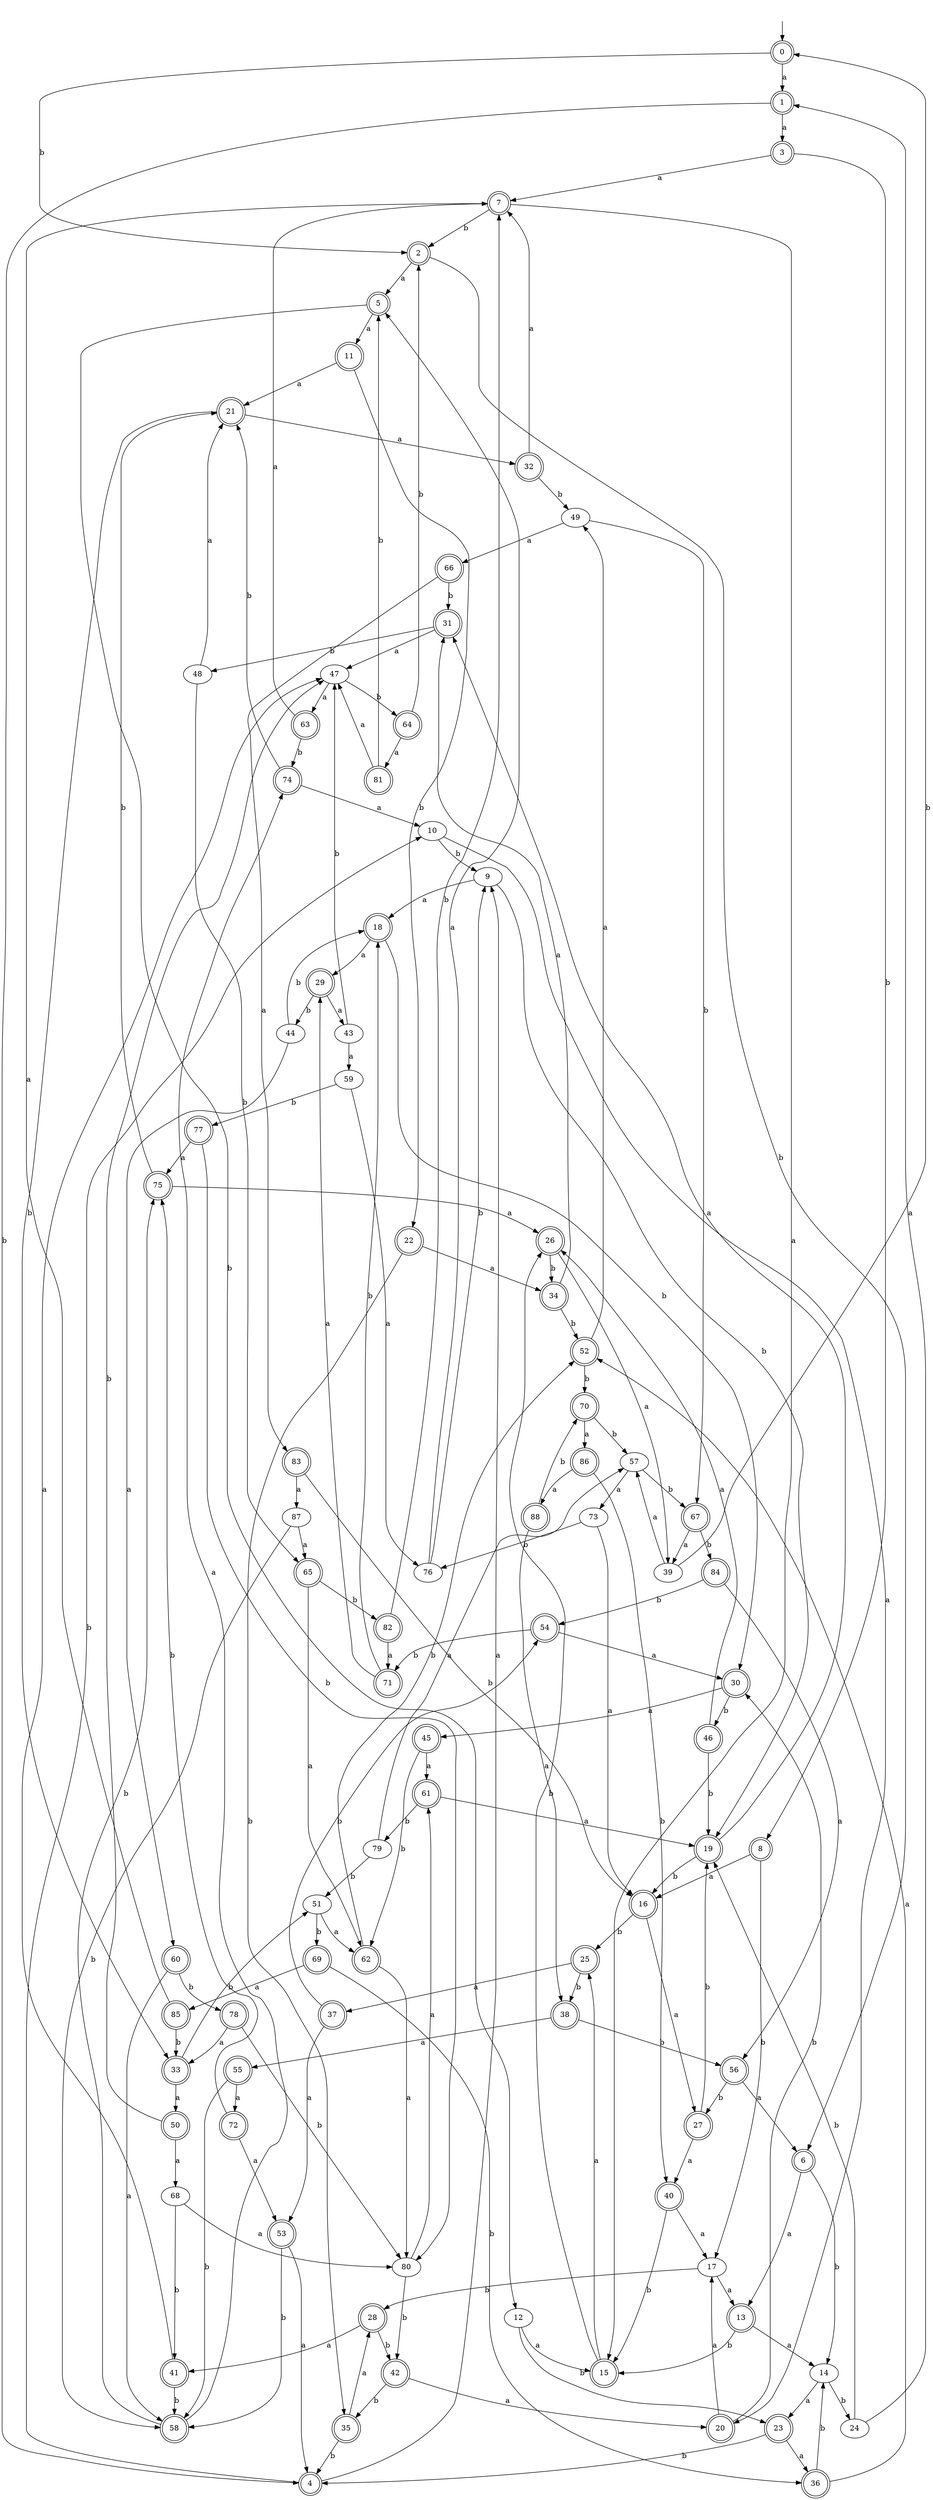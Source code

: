 digraph RandomDFA {
  __start0 [label="", shape=none];
  __start0 -> 0 [label=""];
  0 [shape=circle] [shape=doublecircle]
  0 -> 1 [label="a"]
  0 -> 2 [label="b"]
  1 [shape=doublecircle]
  1 -> 3 [label="a"]
  1 -> 4 [label="b"]
  2 [shape=doublecircle]
  2 -> 5 [label="a"]
  2 -> 6 [label="b"]
  3 [shape=doublecircle]
  3 -> 7 [label="a"]
  3 -> 8 [label="b"]
  4 [shape=doublecircle]
  4 -> 9 [label="a"]
  4 -> 10 [label="b"]
  5 [shape=doublecircle]
  5 -> 11 [label="a"]
  5 -> 12 [label="b"]
  6 [shape=doublecircle]
  6 -> 13 [label="a"]
  6 -> 14 [label="b"]
  7 [shape=doublecircle]
  7 -> 15 [label="a"]
  7 -> 2 [label="b"]
  8 [shape=doublecircle]
  8 -> 16 [label="a"]
  8 -> 17 [label="b"]
  9
  9 -> 18 [label="a"]
  9 -> 19 [label="b"]
  10
  10 -> 20 [label="a"]
  10 -> 9 [label="b"]
  11 [shape=doublecircle]
  11 -> 21 [label="a"]
  11 -> 22 [label="b"]
  12
  12 -> 15 [label="a"]
  12 -> 23 [label="b"]
  13 [shape=doublecircle]
  13 -> 14 [label="a"]
  13 -> 15 [label="b"]
  14
  14 -> 23 [label="a"]
  14 -> 24 [label="b"]
  15 [shape=doublecircle]
  15 -> 25 [label="a"]
  15 -> 26 [label="b"]
  16 [shape=doublecircle]
  16 -> 27 [label="a"]
  16 -> 25 [label="b"]
  17
  17 -> 13 [label="a"]
  17 -> 28 [label="b"]
  18 [shape=doublecircle]
  18 -> 29 [label="a"]
  18 -> 30 [label="b"]
  19 [shape=doublecircle]
  19 -> 31 [label="a"]
  19 -> 16 [label="b"]
  20 [shape=doublecircle]
  20 -> 17 [label="a"]
  20 -> 30 [label="b"]
  21 [shape=doublecircle]
  21 -> 32 [label="a"]
  21 -> 33 [label="b"]
  22 [shape=doublecircle]
  22 -> 34 [label="a"]
  22 -> 35 [label="b"]
  23 [shape=doublecircle]
  23 -> 36 [label="a"]
  23 -> 4 [label="b"]
  24
  24 -> 1 [label="a"]
  24 -> 19 [label="b"]
  25 [shape=doublecircle]
  25 -> 37 [label="a"]
  25 -> 38 [label="b"]
  26 [shape=doublecircle]
  26 -> 39 [label="a"]
  26 -> 34 [label="b"]
  27 [shape=doublecircle]
  27 -> 40 [label="a"]
  27 -> 19 [label="b"]
  28 [shape=doublecircle]
  28 -> 41 [label="a"]
  28 -> 42 [label="b"]
  29 [shape=doublecircle]
  29 -> 43 [label="a"]
  29 -> 44 [label="b"]
  30 [shape=doublecircle]
  30 -> 45 [label="a"]
  30 -> 46 [label="b"]
  31 [shape=doublecircle]
  31 -> 47 [label="a"]
  31 -> 48 [label="b"]
  32 [shape=doublecircle]
  32 -> 7 [label="a"]
  32 -> 49 [label="b"]
  33 [shape=doublecircle]
  33 -> 50 [label="a"]
  33 -> 51 [label="b"]
  34 [shape=doublecircle]
  34 -> 31 [label="a"]
  34 -> 52 [label="b"]
  35 [shape=doublecircle]
  35 -> 28 [label="a"]
  35 -> 4 [label="b"]
  36 [shape=doublecircle]
  36 -> 52 [label="a"]
  36 -> 14 [label="b"]
  37 [shape=doublecircle]
  37 -> 53 [label="a"]
  37 -> 54 [label="b"]
  38 [shape=doublecircle]
  38 -> 55 [label="a"]
  38 -> 56 [label="b"]
  39
  39 -> 57 [label="a"]
  39 -> 0 [label="b"]
  40 [shape=doublecircle]
  40 -> 17 [label="a"]
  40 -> 15 [label="b"]
  41 [shape=doublecircle]
  41 -> 47 [label="a"]
  41 -> 58 [label="b"]
  42 [shape=doublecircle]
  42 -> 20 [label="a"]
  42 -> 35 [label="b"]
  43
  43 -> 59 [label="a"]
  43 -> 47 [label="b"]
  44
  44 -> 60 [label="a"]
  44 -> 18 [label="b"]
  45 [shape=doublecircle]
  45 -> 61 [label="a"]
  45 -> 62 [label="b"]
  46 [shape=doublecircle]
  46 -> 26 [label="a"]
  46 -> 19 [label="b"]
  47
  47 -> 63 [label="a"]
  47 -> 64 [label="b"]
  48
  48 -> 21 [label="a"]
  48 -> 65 [label="b"]
  49
  49 -> 66 [label="a"]
  49 -> 67 [label="b"]
  50 [shape=doublecircle]
  50 -> 68 [label="a"]
  50 -> 47 [label="b"]
  51
  51 -> 62 [label="a"]
  51 -> 69 [label="b"]
  52 [shape=doublecircle]
  52 -> 49 [label="a"]
  52 -> 70 [label="b"]
  53 [shape=doublecircle]
  53 -> 4 [label="a"]
  53 -> 58 [label="b"]
  54 [shape=doublecircle]
  54 -> 30 [label="a"]
  54 -> 71 [label="b"]
  55 [shape=doublecircle]
  55 -> 72 [label="a"]
  55 -> 58 [label="b"]
  56 [shape=doublecircle]
  56 -> 6 [label="a"]
  56 -> 27 [label="b"]
  57
  57 -> 73 [label="a"]
  57 -> 67 [label="b"]
  58 [shape=doublecircle]
  58 -> 74 [label="a"]
  58 -> 75 [label="b"]
  59
  59 -> 76 [label="a"]
  59 -> 77 [label="b"]
  60 [shape=doublecircle]
  60 -> 58 [label="a"]
  60 -> 78 [label="b"]
  61 [shape=doublecircle]
  61 -> 19 [label="a"]
  61 -> 79 [label="b"]
  62 [shape=doublecircle]
  62 -> 80 [label="a"]
  62 -> 52 [label="b"]
  63 [shape=doublecircle]
  63 -> 7 [label="a"]
  63 -> 74 [label="b"]
  64 [shape=doublecircle]
  64 -> 81 [label="a"]
  64 -> 2 [label="b"]
  65 [shape=doublecircle]
  65 -> 62 [label="a"]
  65 -> 82 [label="b"]
  66 [shape=doublecircle]
  66 -> 83 [label="a"]
  66 -> 31 [label="b"]
  67 [shape=doublecircle]
  67 -> 39 [label="a"]
  67 -> 84 [label="b"]
  68
  68 -> 80 [label="a"]
  68 -> 41 [label="b"]
  69 [shape=doublecircle]
  69 -> 85 [label="a"]
  69 -> 36 [label="b"]
  70 [shape=doublecircle]
  70 -> 86 [label="a"]
  70 -> 57 [label="b"]
  71 [shape=doublecircle]
  71 -> 29 [label="a"]
  71 -> 18 [label="b"]
  72 [shape=doublecircle]
  72 -> 53 [label="a"]
  72 -> 75 [label="b"]
  73
  73 -> 16 [label="a"]
  73 -> 76 [label="b"]
  74 [shape=doublecircle]
  74 -> 10 [label="a"]
  74 -> 21 [label="b"]
  75 [shape=doublecircle]
  75 -> 26 [label="a"]
  75 -> 21 [label="b"]
  76
  76 -> 5 [label="a"]
  76 -> 9 [label="b"]
  77 [shape=doublecircle]
  77 -> 75 [label="a"]
  77 -> 80 [label="b"]
  78 [shape=doublecircle]
  78 -> 33 [label="a"]
  78 -> 80 [label="b"]
  79
  79 -> 57 [label="a"]
  79 -> 51 [label="b"]
  80
  80 -> 61 [label="a"]
  80 -> 42 [label="b"]
  81 [shape=doublecircle]
  81 -> 47 [label="a"]
  81 -> 5 [label="b"]
  82 [shape=doublecircle]
  82 -> 71 [label="a"]
  82 -> 7 [label="b"]
  83 [shape=doublecircle]
  83 -> 87 [label="a"]
  83 -> 16 [label="b"]
  84 [shape=doublecircle]
  84 -> 56 [label="a"]
  84 -> 54 [label="b"]
  85 [shape=doublecircle]
  85 -> 7 [label="a"]
  85 -> 33 [label="b"]
  86 [shape=doublecircle]
  86 -> 88 [label="a"]
  86 -> 40 [label="b"]
  87
  87 -> 65 [label="a"]
  87 -> 58 [label="b"]
  88 [shape=doublecircle]
  88 -> 38 [label="a"]
  88 -> 70 [label="b"]
}
